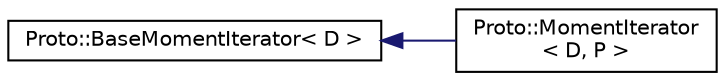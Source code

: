 digraph "Graphical Class Hierarchy"
{
  edge [fontname="Helvetica",fontsize="10",labelfontname="Helvetica",labelfontsize="10"];
  node [fontname="Helvetica",fontsize="10",shape=record];
  rankdir="LR";
  Node0 [label="Proto::BaseMomentIterator\< D \>",height=0.2,width=0.4,color="black", fillcolor="white", style="filled",URL="$classProto_1_1BaseMomentIterator.html",tooltip="class to enable template containment "];
  Node0 -> Node1 [dir="back",color="midnightblue",fontsize="10",style="solid",fontname="Helvetica"];
  Node1 [label="Proto::MomentIterator\l\< D, P \>",height=0.2,width=0.4,color="black", fillcolor="white", style="filled",URL="$classProto_1_1MomentIterator.html",tooltip="iterates through the indices of a IndexedMoment "];
}
